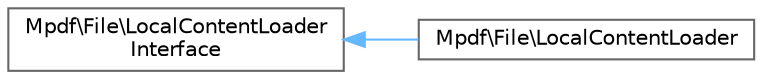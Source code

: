 digraph "Graphical Class Hierarchy"
{
 // LATEX_PDF_SIZE
  bgcolor="transparent";
  edge [fontname=Helvetica,fontsize=10,labelfontname=Helvetica,labelfontsize=10];
  node [fontname=Helvetica,fontsize=10,shape=box,height=0.2,width=0.4];
  rankdir="LR";
  Node0 [id="Node000000",label="Mpdf\\File\\LocalContentLoader\lInterface",height=0.2,width=0.4,color="grey40", fillcolor="white", style="filled",URL="$interfaceMpdf_1_1File_1_1LocalContentLoaderInterface.html",tooltip=" "];
  Node0 -> Node1 [id="edge70_Node000000_Node000001",dir="back",color="steelblue1",style="solid",tooltip=" "];
  Node1 [id="Node000001",label="Mpdf\\File\\LocalContentLoader",height=0.2,width=0.4,color="grey40", fillcolor="white", style="filled",URL="$classMpdf_1_1File_1_1LocalContentLoader.html",tooltip=" "];
}
